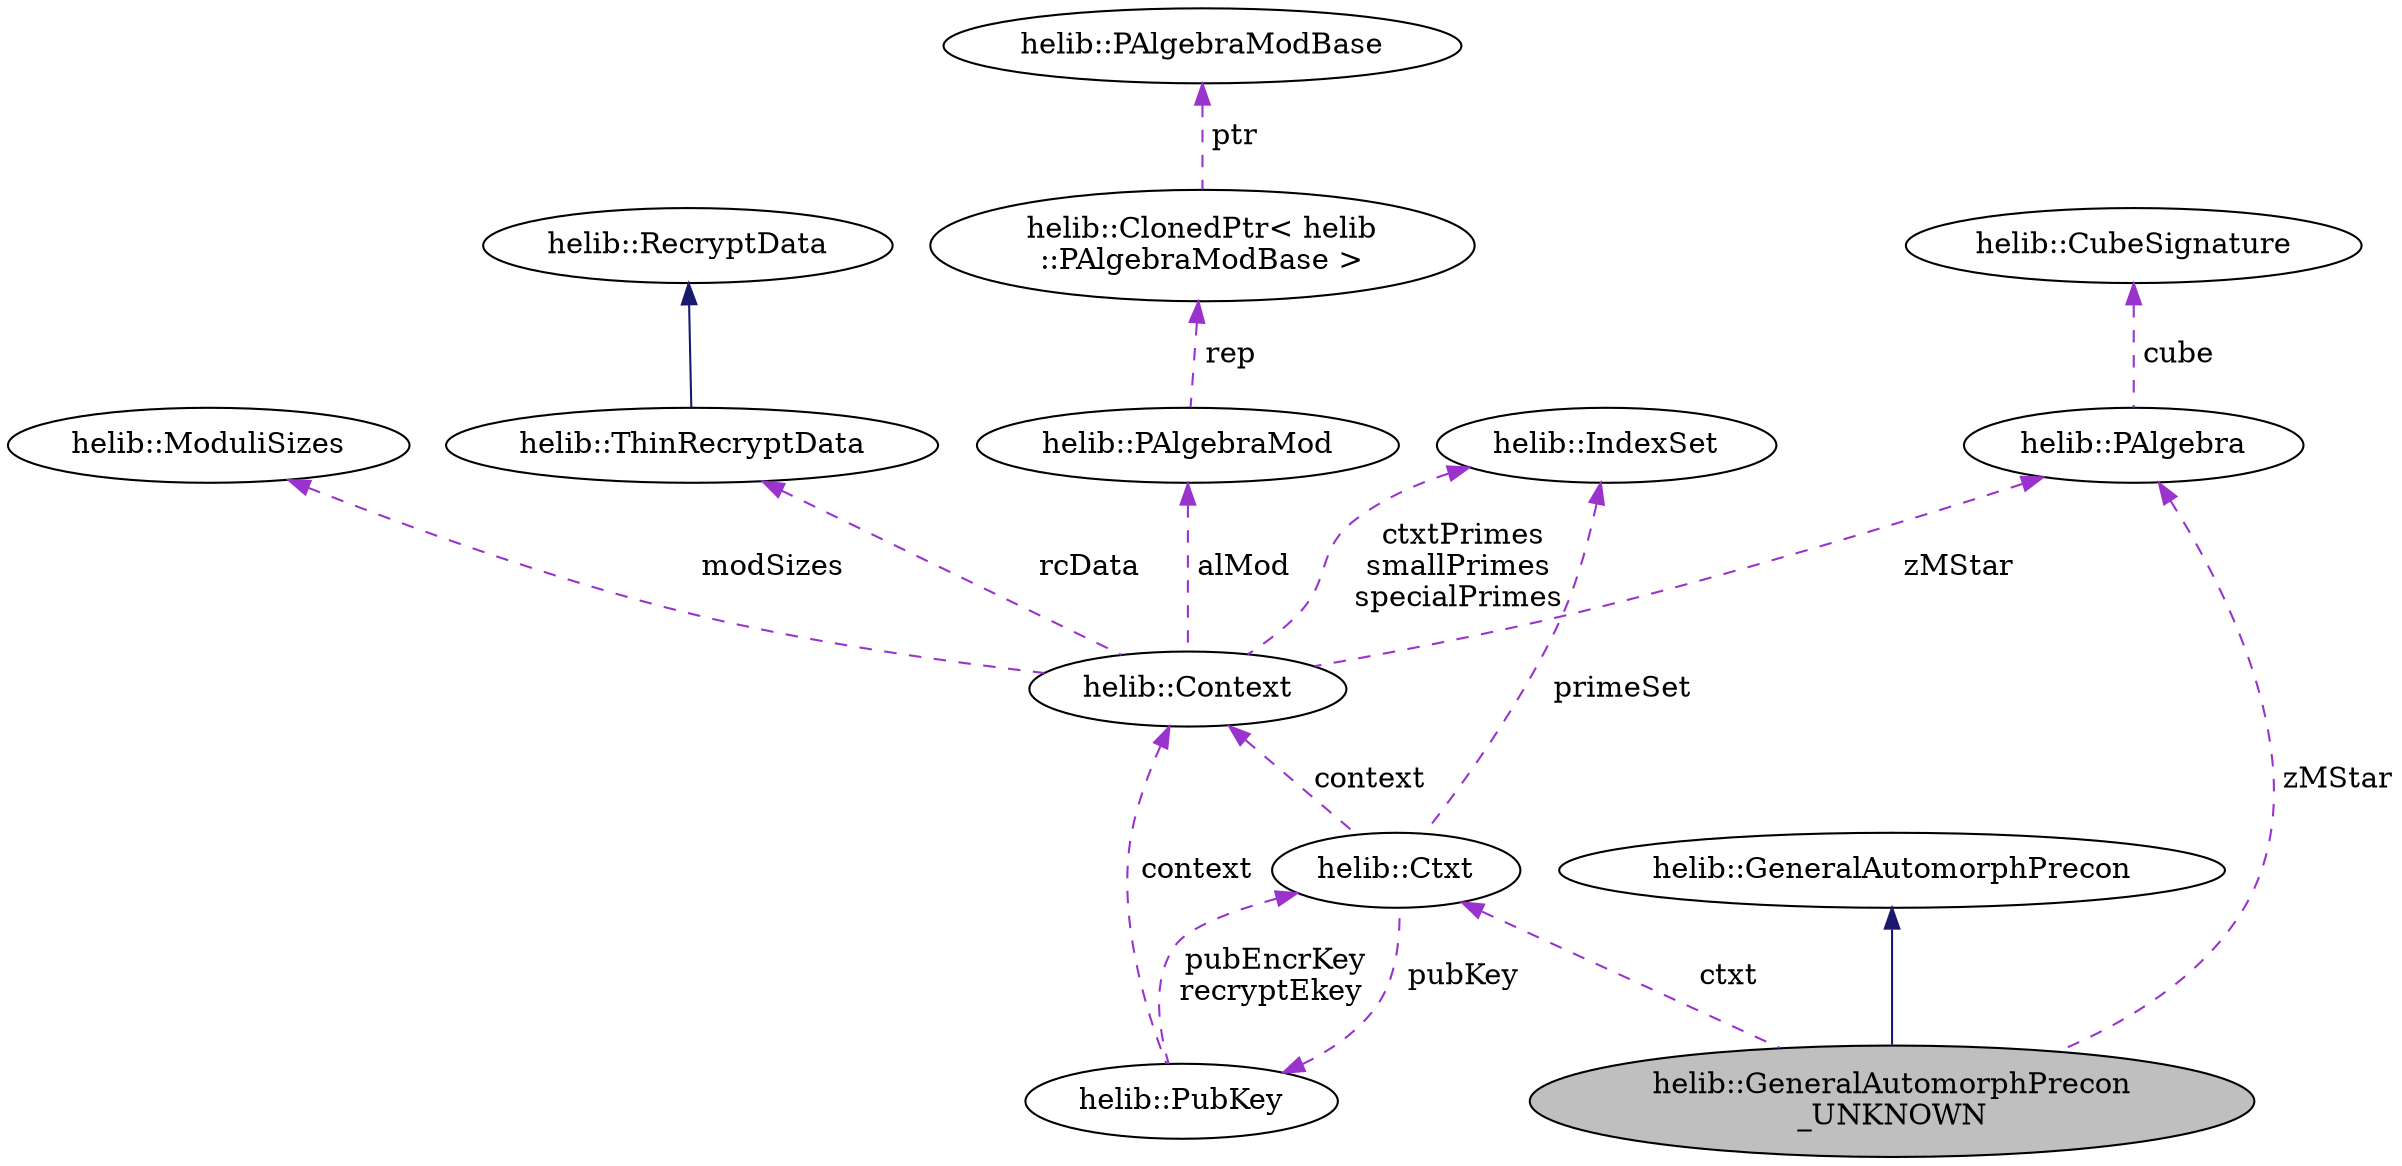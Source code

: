 digraph "helib::GeneralAutomorphPrecon_UNKNOWN"
{
  N2 [label="helib::GeneralAutomorphPrecon\l_UNKNOWN",color="black", fillcolor="grey75", style="filled", fontcolor="black"];
  N3 -> N2 [dir="back",color="midnightblue",style="solid"];
  N3 [label="helib::GeneralAutomorphPrecon",color="black", fillcolor="white", style="filled"];
  N4 -> N2 [dir="back",color="darkorchid3",style="dashed",label=" ctxt" ];
  N4 [label="helib::Ctxt",color="black", fillcolor="white", style="filled",tooltip="A Ctxt object holds a single ciphertext. "];
  N5 -> N4 [dir="back",color="darkorchid3",style="dashed",label=" context" ];
  N5 [label="helib::Context",color="black", fillcolor="white", style="filled",tooltip="Maintaining the HE scheme parameters. "];
  N6 -> N5 [dir="back",color="darkorchid3",style="dashed",label=" modSizes" ];
  N6 [label="helib::ModuliSizes",color="black", fillcolor="white", style="filled",tooltip="A helper class to map required modulo-sizes to primeSets. "];
  N7 -> N5 [dir="back",color="darkorchid3",style="dashed",label=" rcData" ];
  N7 [label="helib::ThinRecryptData",color="black", fillcolor="white", style="filled",tooltip="Same as above, but for \"thin\" bootstrapping, where the slots are assumed to contain constants..."];
  N8 -> N7 [dir="back",color="midnightblue",style="solid"];
  N8 [label="helib::RecryptData",color="black", fillcolor="white", style="filled",tooltip="A structure to hold recryption-related data inside the Context. "];
  N9 -> N5 [dir="back",color="darkorchid3",style="dashed",label=" ctxtPrimes\nsmallPrimes\nspecialPrimes" ];
  N9 [label="helib::IndexSet",color="black", fillcolor="white", style="filled",tooltip="A dynamic set of non-negative integers. "];
  N10 -> N5 [dir="back",color="darkorchid3",style="dashed",label=" zMStar" ];
  N10 [label="helib::PAlgebra",color="black", fillcolor="white", style="filled",tooltip="The structure of (Z/mZ)* /(p) "];
  N11 -> N10 [dir="back",color="darkorchid3",style="dashed",label=" cube" ];
  N11 [label="helib::CubeSignature",color="black", fillcolor="white", style="filled",tooltip="Holds a vector of dimensions for a hypercube and some additional data. "];
  N12 -> N5 [dir="back",color="darkorchid3",style="dashed",label=" alMod" ];
  N12 [label="helib::PAlgebraMod",color="black", fillcolor="white", style="filled",tooltip="The structure of Z[X]/(Phi_m(X), p) "];
  N13 -> N12 [dir="back",color="darkorchid3",style="dashed",label=" rep" ];
  N13 [label="helib::ClonedPtr\< helib\l::PAlgebraModBase \>",color="black", fillcolor="white", style="filled"];
  N14 -> N13 [dir="back",color="darkorchid3",style="dashed",label=" ptr" ];
  N14 [label="helib::PAlgebraModBase",color="black", fillcolor="white", style="filled",tooltip="Virtual base class for PAlgebraMod. "];
  N9 -> N4 [dir="back",color="darkorchid3",style="dashed",label=" primeSet" ];
  N15 -> N4 [dir="back",color="darkorchid3",style="dashed",label=" pubKey" ];
  N15 [label="helib::PubKey",color="black", fillcolor="white", style="filled",tooltip="The public key. "];
  N4 -> N15 [dir="back",color="darkorchid3",style="dashed",label=" pubEncrKey\nrecryptEkey" ];
  N5 -> N15 [dir="back",color="darkorchid3",style="dashed",label=" context" ];
  N10 -> N2 [dir="back",color="darkorchid3",style="dashed",label=" zMStar" ];
}
digraph "helib::GeneralAutomorphPrecon_UNKNOWN"
{
  N0 [label="helib::GeneralAutomorphPrecon\l_UNKNOWN",color="black", fillcolor="grey75", style="filled", fontcolor="black"];
  N1 -> N0 [dir="back",color="midnightblue",style="solid"];
  N1 [label="helib::GeneralAutomorphPrecon",color="black", fillcolor="white", style="filled"];
}
